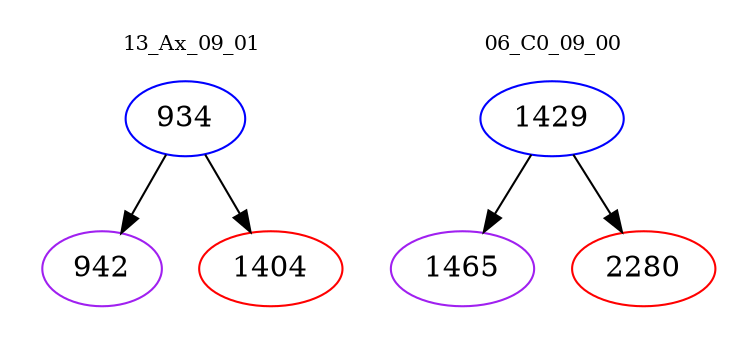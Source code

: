 digraph{
subgraph cluster_0 {
color = white
label = "13_Ax_09_01";
fontsize=10;
T0_934 [label="934", color="blue"]
T0_934 -> T0_942 [color="black"]
T0_942 [label="942", color="purple"]
T0_934 -> T0_1404 [color="black"]
T0_1404 [label="1404", color="red"]
}
subgraph cluster_1 {
color = white
label = "06_C0_09_00";
fontsize=10;
T1_1429 [label="1429", color="blue"]
T1_1429 -> T1_1465 [color="black"]
T1_1465 [label="1465", color="purple"]
T1_1429 -> T1_2280 [color="black"]
T1_2280 [label="2280", color="red"]
}
}
